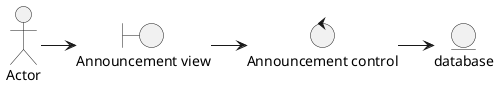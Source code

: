 @startuml uc2_Show_announcement
:Actor: as actor
boundary "Announcement view" as view
control "Announcement control" as control
entity database

'Connection
actor -r--> view
view -r--> control
control -r--> database
@enduml
